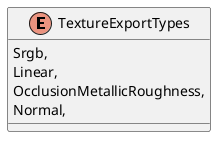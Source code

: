 @startuml
enum TextureExportTypes {
    Srgb,
    Linear,
    OcclusionMetallicRoughness,
    Normal,
}
@enduml
